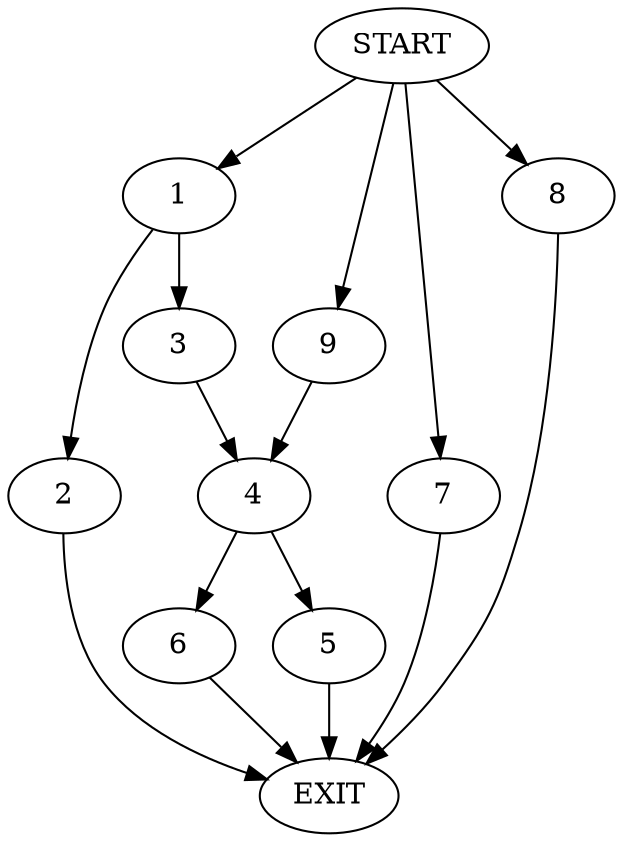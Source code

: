 digraph {
0 [label="START"]
10 [label="EXIT"]
0 -> 1
1 -> 2
1 -> 3
3 -> 4
2 -> 10
4 -> 5
4 -> 6
6 -> 10
0 -> 7
7 -> 10
0 -> 8
8 -> 10
0 -> 9
9 -> 4
5 -> 10
}
